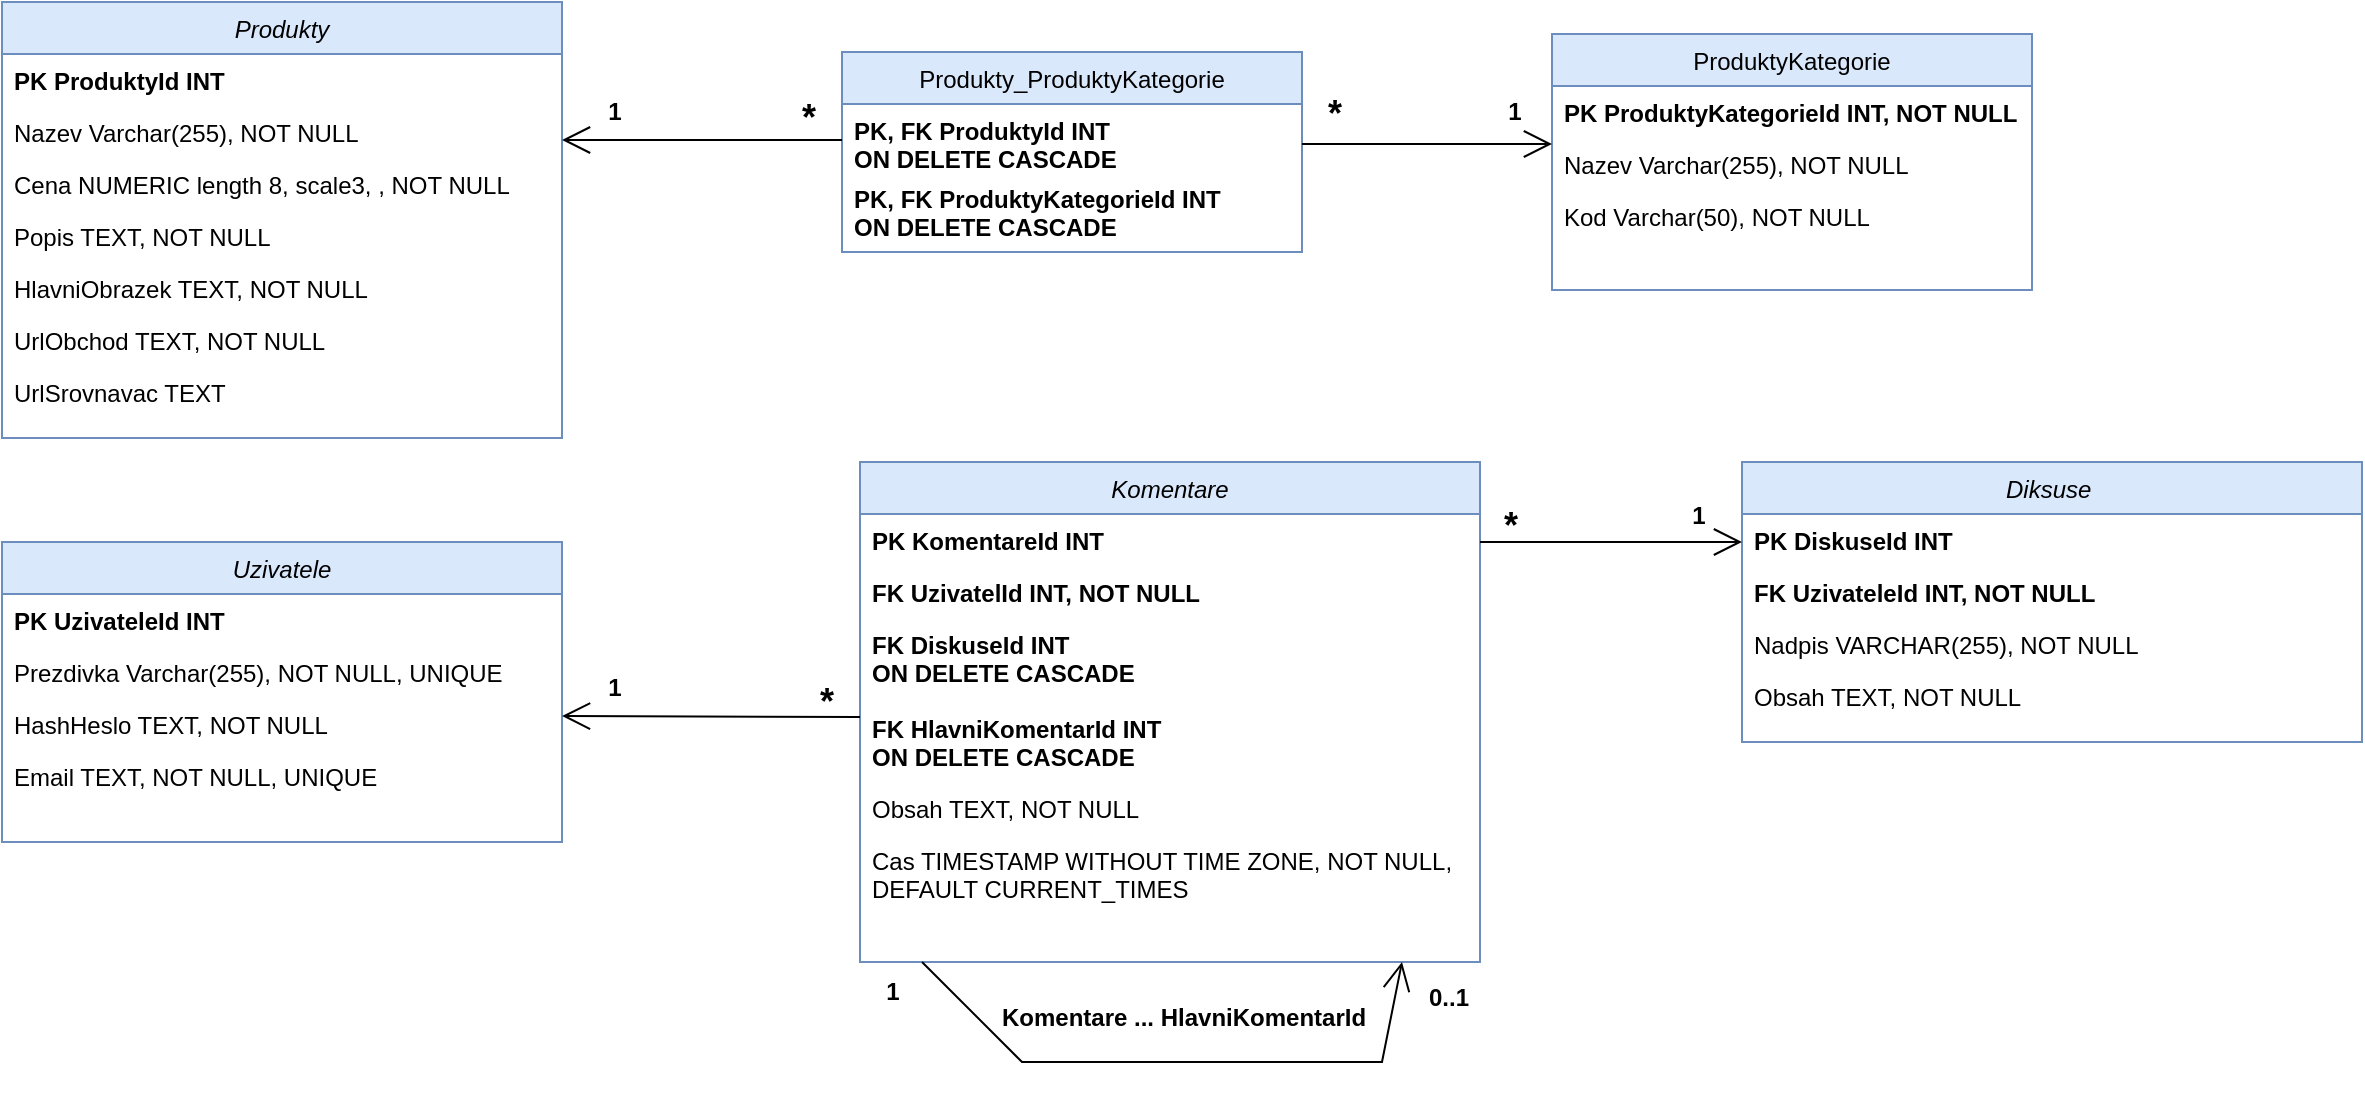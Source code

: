 <mxfile version="24.2.0" type="device">
  <diagram id="C5RBs43oDa-KdzZeNtuy" name="Page-1">
    <mxGraphModel dx="1888" dy="675" grid="1" gridSize="10" guides="1" tooltips="1" connect="1" arrows="1" fold="1" page="1" pageScale="1" pageWidth="827" pageHeight="1169" math="0" shadow="0">
      <root>
        <mxCell id="WIyWlLk6GJQsqaUBKTNV-0" />
        <mxCell id="WIyWlLk6GJQsqaUBKTNV-1" parent="WIyWlLk6GJQsqaUBKTNV-0" />
        <mxCell id="zkfFHV4jXpPFQw0GAbJ--0" value="Produkty" style="swimlane;fontStyle=2;align=center;verticalAlign=top;childLayout=stackLayout;horizontal=1;startSize=26;horizontalStack=0;resizeParent=1;resizeLast=0;collapsible=1;marginBottom=0;rounded=0;shadow=0;strokeWidth=1;fillColor=#dae8fc;strokeColor=#6c8ebf;" parent="WIyWlLk6GJQsqaUBKTNV-1" vertex="1">
          <mxGeometry x="30" y="30" width="280" height="218" as="geometry">
            <mxRectangle x="230" y="140" width="160" height="26" as="alternateBounds" />
          </mxGeometry>
        </mxCell>
        <mxCell id="zkfFHV4jXpPFQw0GAbJ--1" value="PK ProduktyId INT" style="text;align=left;verticalAlign=top;spacingLeft=4;spacingRight=4;overflow=hidden;rotatable=0;points=[[0,0.5],[1,0.5]];portConstraint=eastwest;labelBackgroundColor=none;textShadow=0;labelBorderColor=none;fontStyle=1" parent="zkfFHV4jXpPFQw0GAbJ--0" vertex="1">
          <mxGeometry y="26" width="280" height="26" as="geometry" />
        </mxCell>
        <mxCell id="zkfFHV4jXpPFQw0GAbJ--2" value="Nazev Varchar(255), NOT NULL" style="text;align=left;verticalAlign=top;spacingLeft=4;spacingRight=4;overflow=hidden;rotatable=0;points=[[0,0.5],[1,0.5]];portConstraint=eastwest;rounded=0;shadow=0;html=0;" parent="zkfFHV4jXpPFQw0GAbJ--0" vertex="1">
          <mxGeometry y="52" width="280" height="26" as="geometry" />
        </mxCell>
        <mxCell id="cx0rmFi4kjexfO9NK2w9-9" value="Cena NUMERIC length 8, scale3, , NOT NULL" style="text;align=left;verticalAlign=top;spacingLeft=4;spacingRight=4;overflow=hidden;rotatable=0;points=[[0,0.5],[1,0.5]];portConstraint=eastwest;rounded=0;shadow=0;html=0;" parent="zkfFHV4jXpPFQw0GAbJ--0" vertex="1">
          <mxGeometry y="78" width="280" height="26" as="geometry" />
        </mxCell>
        <mxCell id="cx0rmFi4kjexfO9NK2w9-11" value="Popis TEXT, NOT NULL" style="text;align=left;verticalAlign=top;spacingLeft=4;spacingRight=4;overflow=hidden;rotatable=0;points=[[0,0.5],[1,0.5]];portConstraint=eastwest;rounded=0;shadow=0;html=0;fontStyle=0" parent="zkfFHV4jXpPFQw0GAbJ--0" vertex="1">
          <mxGeometry y="104" width="280" height="26" as="geometry" />
        </mxCell>
        <mxCell id="cx0rmFi4kjexfO9NK2w9-10" value="HlavniObrazek TEXT, NOT NULL" style="text;align=left;verticalAlign=top;spacingLeft=4;spacingRight=4;overflow=hidden;rotatable=0;points=[[0,0.5],[1,0.5]];portConstraint=eastwest;rounded=0;shadow=0;html=0;" parent="zkfFHV4jXpPFQw0GAbJ--0" vertex="1">
          <mxGeometry y="130" width="280" height="26" as="geometry" />
        </mxCell>
        <mxCell id="cx0rmFi4kjexfO9NK2w9-12" value="UrlObchod TEXT, NOT NULL" style="text;align=left;verticalAlign=top;spacingLeft=4;spacingRight=4;overflow=hidden;rotatable=0;points=[[0,0.5],[1,0.5]];portConstraint=eastwest;rounded=0;shadow=0;html=0;" parent="zkfFHV4jXpPFQw0GAbJ--0" vertex="1">
          <mxGeometry y="156" width="280" height="26" as="geometry" />
        </mxCell>
        <mxCell id="zkfFHV4jXpPFQw0GAbJ--3" value="UrlSrovnavac TEXT" style="text;align=left;verticalAlign=top;spacingLeft=4;spacingRight=4;overflow=hidden;rotatable=0;points=[[0,0.5],[1,0.5]];portConstraint=eastwest;rounded=0;shadow=0;html=0;" parent="zkfFHV4jXpPFQw0GAbJ--0" vertex="1">
          <mxGeometry y="182" width="280" height="26" as="geometry" />
        </mxCell>
        <mxCell id="cx0rmFi4kjexfO9NK2w9-15" value="ProduktyKategorie" style="swimlane;fontStyle=0;align=center;verticalAlign=top;childLayout=stackLayout;horizontal=1;startSize=26;horizontalStack=0;resizeParent=1;resizeLast=0;collapsible=1;marginBottom=0;rounded=0;shadow=0;strokeWidth=1;fillColor=#dae8fc;strokeColor=#6c8ebf;" parent="WIyWlLk6GJQsqaUBKTNV-1" vertex="1">
          <mxGeometry x="805" y="46" width="240" height="128" as="geometry">
            <mxRectangle x="460" y="30" width="160" height="26" as="alternateBounds" />
          </mxGeometry>
        </mxCell>
        <mxCell id="cx0rmFi4kjexfO9NK2w9-16" value="PK ProduktyKategorieId INT, NOT NULL" style="text;align=left;verticalAlign=top;spacingLeft=4;spacingRight=4;overflow=hidden;rotatable=0;points=[[0,0.5],[1,0.5]];portConstraint=eastwest;fontStyle=1" parent="cx0rmFi4kjexfO9NK2w9-15" vertex="1">
          <mxGeometry y="26" width="240" height="26" as="geometry" />
        </mxCell>
        <mxCell id="cx0rmFi4kjexfO9NK2w9-17" value="Nazev Varchar(255), NOT NULL" style="text;align=left;verticalAlign=top;spacingLeft=4;spacingRight=4;overflow=hidden;rotatable=0;points=[[0,0.5],[1,0.5]];portConstraint=eastwest;rounded=0;shadow=0;html=0;" parent="cx0rmFi4kjexfO9NK2w9-15" vertex="1">
          <mxGeometry y="52" width="240" height="26" as="geometry" />
        </mxCell>
        <mxCell id="cx0rmFi4kjexfO9NK2w9-18" value="Kod Varchar(50), NOT NULL" style="text;align=left;verticalAlign=top;spacingLeft=4;spacingRight=4;overflow=hidden;rotatable=0;points=[[0,0.5],[1,0.5]];portConstraint=eastwest;rounded=0;shadow=0;html=0;" parent="cx0rmFi4kjexfO9NK2w9-15" vertex="1">
          <mxGeometry y="78" width="240" height="26" as="geometry" />
        </mxCell>
        <mxCell id="cx0rmFi4kjexfO9NK2w9-26" value="Produkty_ProduktyKategorie" style="swimlane;fontStyle=0;align=center;verticalAlign=top;childLayout=stackLayout;horizontal=1;startSize=26;horizontalStack=0;resizeParent=1;resizeLast=0;collapsible=1;marginBottom=0;rounded=0;shadow=0;strokeWidth=1;fillColor=#dae8fc;strokeColor=#6c8ebf;" parent="WIyWlLk6GJQsqaUBKTNV-1" vertex="1">
          <mxGeometry x="450" y="55" width="230" height="100" as="geometry">
            <mxRectangle x="460" y="30" width="160" height="26" as="alternateBounds" />
          </mxGeometry>
        </mxCell>
        <mxCell id="cx0rmFi4kjexfO9NK2w9-27" value="PK, FK ProduktyId INT &#xa;ON DELETE CASCADE" style="text;align=left;verticalAlign=top;spacingLeft=4;spacingRight=4;overflow=hidden;rotatable=0;points=[[0,0.5],[1,0.5]];portConstraint=eastwest;fontStyle=1" parent="cx0rmFi4kjexfO9NK2w9-26" vertex="1">
          <mxGeometry y="26" width="230" height="34" as="geometry" />
        </mxCell>
        <mxCell id="cx0rmFi4kjexfO9NK2w9-28" value="PK, FK ProduktyKategorieId INT&#xa;ON DELETE CASCADE" style="text;align=left;verticalAlign=top;spacingLeft=4;spacingRight=4;overflow=hidden;rotatable=0;points=[[0,0.5],[1,0.5]];portConstraint=eastwest;rounded=0;shadow=0;html=0;fontStyle=1" parent="cx0rmFi4kjexfO9NK2w9-26" vertex="1">
          <mxGeometry y="60" width="230" height="40" as="geometry" />
        </mxCell>
        <mxCell id="cx0rmFi4kjexfO9NK2w9-36" value="&lt;h2&gt;&lt;b&gt;*&lt;/b&gt;&lt;/h2&gt;" style="text;strokeColor=none;align=center;fillColor=none;html=1;verticalAlign=middle;whiteSpace=wrap;rounded=0;" parent="WIyWlLk6GJQsqaUBKTNV-1" vertex="1">
          <mxGeometry x="417" y="73" width="33" height="30" as="geometry" />
        </mxCell>
        <mxCell id="cx0rmFi4kjexfO9NK2w9-37" value="&lt;b&gt;1&lt;/b&gt;" style="text;strokeColor=none;align=center;fillColor=none;html=1;verticalAlign=middle;whiteSpace=wrap;rounded=0;" parent="WIyWlLk6GJQsqaUBKTNV-1" vertex="1">
          <mxGeometry x="320" y="70" width="33" height="30" as="geometry" />
        </mxCell>
        <mxCell id="cx0rmFi4kjexfO9NK2w9-52" value="&lt;b&gt;1&lt;/b&gt;" style="text;strokeColor=none;align=center;fillColor=none;html=1;verticalAlign=middle;whiteSpace=wrap;rounded=0;" parent="WIyWlLk6GJQsqaUBKTNV-1" vertex="1">
          <mxGeometry x="770" y="70" width="33" height="30" as="geometry" />
        </mxCell>
        <mxCell id="cx0rmFi4kjexfO9NK2w9-53" value="&lt;h2&gt;*&lt;/h2&gt;" style="text;strokeColor=none;align=center;fillColor=none;html=1;verticalAlign=middle;whiteSpace=wrap;rounded=0;" parent="WIyWlLk6GJQsqaUBKTNV-1" vertex="1">
          <mxGeometry x="680" y="71" width="33" height="30" as="geometry" />
        </mxCell>
        <mxCell id="cx0rmFi4kjexfO9NK2w9-55" value="Uzivatele" style="swimlane;fontStyle=2;align=center;verticalAlign=top;childLayout=stackLayout;horizontal=1;startSize=26;horizontalStack=0;resizeParent=1;resizeLast=0;collapsible=1;marginBottom=0;rounded=0;shadow=0;strokeWidth=1;fillColor=#dae8fc;strokeColor=#6c8ebf;" parent="WIyWlLk6GJQsqaUBKTNV-1" vertex="1">
          <mxGeometry x="30" y="300" width="280" height="150" as="geometry">
            <mxRectangle x="230" y="140" width="160" height="26" as="alternateBounds" />
          </mxGeometry>
        </mxCell>
        <mxCell id="cx0rmFi4kjexfO9NK2w9-56" value="PK UzivateleId INT" style="text;align=left;verticalAlign=top;spacingLeft=4;spacingRight=4;overflow=hidden;rotatable=0;points=[[0,0.5],[1,0.5]];portConstraint=eastwest;labelBackgroundColor=none;textShadow=0;labelBorderColor=none;fontStyle=1" parent="cx0rmFi4kjexfO9NK2w9-55" vertex="1">
          <mxGeometry y="26" width="280" height="26" as="geometry" />
        </mxCell>
        <mxCell id="cx0rmFi4kjexfO9NK2w9-57" value="Prezdivka Varchar(255), NOT NULL, UNIQUE" style="text;align=left;verticalAlign=top;spacingLeft=4;spacingRight=4;overflow=hidden;rotatable=0;points=[[0,0.5],[1,0.5]];portConstraint=eastwest;rounded=0;shadow=0;html=0;" parent="cx0rmFi4kjexfO9NK2w9-55" vertex="1">
          <mxGeometry y="52" width="280" height="26" as="geometry" />
        </mxCell>
        <mxCell id="cx0rmFi4kjexfO9NK2w9-58" value="HashHeslo TEXT, NOT NULL" style="text;align=left;verticalAlign=top;spacingLeft=4;spacingRight=4;overflow=hidden;rotatable=0;points=[[0,0.5],[1,0.5]];portConstraint=eastwest;rounded=0;shadow=0;html=0;" parent="cx0rmFi4kjexfO9NK2w9-55" vertex="1">
          <mxGeometry y="78" width="280" height="26" as="geometry" />
        </mxCell>
        <mxCell id="cx0rmFi4kjexfO9NK2w9-59" value="Email TEXT, NOT NULL, UNIQUE" style="text;align=left;verticalAlign=top;spacingLeft=4;spacingRight=4;overflow=hidden;rotatable=0;points=[[0,0.5],[1,0.5]];portConstraint=eastwest;rounded=0;shadow=0;html=0;fontStyle=0" parent="cx0rmFi4kjexfO9NK2w9-55" vertex="1">
          <mxGeometry y="104" width="280" height="26" as="geometry" />
        </mxCell>
        <mxCell id="cx0rmFi4kjexfO9NK2w9-63" value="Komentare" style="swimlane;fontStyle=2;align=center;verticalAlign=top;childLayout=stackLayout;horizontal=1;startSize=26;horizontalStack=0;resizeParent=1;resizeLast=0;collapsible=1;marginBottom=0;rounded=0;shadow=0;strokeWidth=1;fillColor=#dae8fc;strokeColor=#6c8ebf;" parent="WIyWlLk6GJQsqaUBKTNV-1" vertex="1">
          <mxGeometry x="459" y="260" width="310" height="250" as="geometry">
            <mxRectangle x="230" y="140" width="160" height="26" as="alternateBounds" />
          </mxGeometry>
        </mxCell>
        <mxCell id="cx0rmFi4kjexfO9NK2w9-64" value="PK KomentareId INT" style="text;align=left;verticalAlign=top;spacingLeft=4;spacingRight=4;overflow=hidden;rotatable=0;points=[[0,0.5],[1,0.5]];portConstraint=eastwest;labelBackgroundColor=none;textShadow=0;labelBorderColor=none;fontStyle=1" parent="cx0rmFi4kjexfO9NK2w9-63" vertex="1">
          <mxGeometry y="26" width="310" height="26" as="geometry" />
        </mxCell>
        <mxCell id="cx0rmFi4kjexfO9NK2w9-66" value="FK UzivatelId INT, NOT NULL" style="text;align=left;verticalAlign=top;spacingLeft=4;spacingRight=4;overflow=hidden;rotatable=0;points=[[0,0.5],[1,0.5]];portConstraint=eastwest;rounded=0;shadow=0;html=0;fontStyle=1" parent="cx0rmFi4kjexfO9NK2w9-63" vertex="1">
          <mxGeometry y="52" width="310" height="26" as="geometry" />
        </mxCell>
        <mxCell id="cx0rmFi4kjexfO9NK2w9-67" value="FK DiskuseId INT&#xa;ON DELETE CASCADE" style="text;align=left;verticalAlign=top;spacingLeft=4;spacingRight=4;overflow=hidden;rotatable=0;points=[[0,0.5],[1,0.5]];portConstraint=eastwest;rounded=0;shadow=0;html=0;fontStyle=1" parent="cx0rmFi4kjexfO9NK2w9-63" vertex="1">
          <mxGeometry y="78" width="310" height="42" as="geometry" />
        </mxCell>
        <mxCell id="cx0rmFi4kjexfO9NK2w9-68" value="FK HlavniKomentarId INT&#xa;ON DELETE CASCADE" style="text;align=left;verticalAlign=top;spacingLeft=4;spacingRight=4;overflow=hidden;rotatable=0;points=[[0,0.5],[1,0.5]];portConstraint=eastwest;rounded=0;shadow=0;html=0;fontStyle=1" parent="cx0rmFi4kjexfO9NK2w9-63" vertex="1">
          <mxGeometry y="120" width="310" height="40" as="geometry" />
        </mxCell>
        <mxCell id="cx0rmFi4kjexfO9NK2w9-72" value="Obsah TEXT, NOT NULL" style="text;align=left;verticalAlign=top;spacingLeft=4;spacingRight=4;overflow=hidden;rotatable=0;points=[[0,0.5],[1,0.5]];portConstraint=eastwest;rounded=0;shadow=0;html=0;fontStyle=0" parent="cx0rmFi4kjexfO9NK2w9-63" vertex="1">
          <mxGeometry y="160" width="310" height="26" as="geometry" />
        </mxCell>
        <mxCell id="cx0rmFi4kjexfO9NK2w9-65" value="Cas TIMESTAMP WITHOUT TIME ZONE, NOT NULL, &#xa;DEFAULT CURRENT_TIMES" style="text;align=left;verticalAlign=top;spacingLeft=4;spacingRight=4;overflow=hidden;rotatable=0;points=[[0,0.5],[1,0.5]];portConstraint=eastwest;rounded=0;shadow=0;html=0;" parent="cx0rmFi4kjexfO9NK2w9-63" vertex="1">
          <mxGeometry y="186" width="310" height="48" as="geometry" />
        </mxCell>
        <mxCell id="cx0rmFi4kjexfO9NK2w9-69" value="" style="endArrow=open;endFill=1;endSize=12;html=1;rounded=0;" parent="WIyWlLk6GJQsqaUBKTNV-1" edge="1">
          <mxGeometry width="160" relative="1" as="geometry">
            <mxPoint x="450" y="99" as="sourcePoint" />
            <mxPoint x="310" y="99" as="targetPoint" />
          </mxGeometry>
        </mxCell>
        <mxCell id="cx0rmFi4kjexfO9NK2w9-70" value="" style="endArrow=open;endFill=1;endSize=12;html=1;rounded=0;entryX=1;entryY=0.5;entryDx=0;entryDy=0;" parent="WIyWlLk6GJQsqaUBKTNV-1" edge="1">
          <mxGeometry width="160" relative="1" as="geometry">
            <mxPoint x="680.0" y="101" as="sourcePoint" />
            <mxPoint x="805" y="101" as="targetPoint" />
          </mxGeometry>
        </mxCell>
        <mxCell id="cx0rmFi4kjexfO9NK2w9-73" value="" style="endArrow=open;endFill=1;endSize=12;html=1;rounded=0;exitX=1;exitY=0.75;exitDx=0;exitDy=0;" parent="WIyWlLk6GJQsqaUBKTNV-1" source="cx0rmFi4kjexfO9NK2w9-75" edge="1">
          <mxGeometry width="160" relative="1" as="geometry">
            <mxPoint x="458" y="382.0" as="sourcePoint" />
            <mxPoint x="310" y="387" as="targetPoint" />
          </mxGeometry>
        </mxCell>
        <mxCell id="cx0rmFi4kjexfO9NK2w9-80" value="" style="endArrow=open;endFill=1;endSize=12;html=1;rounded=0;" parent="WIyWlLk6GJQsqaUBKTNV-1" edge="1">
          <mxGeometry width="160" relative="1" as="geometry">
            <mxPoint x="490" y="510" as="sourcePoint" />
            <mxPoint x="730" y="510" as="targetPoint" />
            <Array as="points">
              <mxPoint x="540" y="560" />
              <mxPoint x="720" y="560" />
            </Array>
          </mxGeometry>
        </mxCell>
        <mxCell id="cx0rmFi4kjexfO9NK2w9-74" value="&lt;b&gt;1&lt;/b&gt;" style="text;strokeColor=none;align=center;fillColor=none;html=1;verticalAlign=middle;whiteSpace=wrap;rounded=0;" parent="WIyWlLk6GJQsqaUBKTNV-1" vertex="1">
          <mxGeometry x="320" y="358" width="33" height="30" as="geometry" />
        </mxCell>
        <mxCell id="cx0rmFi4kjexfO9NK2w9-75" value="&lt;h2&gt;&lt;b&gt;*&lt;/b&gt;&lt;/h2&gt;" style="text;strokeColor=none;align=center;fillColor=none;html=1;verticalAlign=middle;whiteSpace=wrap;rounded=0;" parent="WIyWlLk6GJQsqaUBKTNV-1" vertex="1">
          <mxGeometry x="426" y="365" width="33" height="30" as="geometry" />
        </mxCell>
        <mxCell id="cx0rmFi4kjexfO9NK2w9-81" value="&lt;b&gt;Komentare ... HlavniKomentarId&lt;/b&gt;" style="text;strokeColor=none;align=left;fillColor=none;html=1;verticalAlign=middle;whiteSpace=wrap;rounded=0;" parent="WIyWlLk6GJQsqaUBKTNV-1" vertex="1">
          <mxGeometry x="528" y="523" width="230" height="30" as="geometry" />
        </mxCell>
        <mxCell id="cx0rmFi4kjexfO9NK2w9-82" value="&lt;b&gt;0..1&lt;/b&gt;" style="text;strokeColor=none;align=center;fillColor=none;html=1;verticalAlign=middle;whiteSpace=wrap;rounded=0;" parent="WIyWlLk6GJQsqaUBKTNV-1" vertex="1">
          <mxGeometry x="737" y="513" width="33" height="30" as="geometry" />
        </mxCell>
        <mxCell id="cx0rmFi4kjexfO9NK2w9-83" value="&lt;b&gt;1&lt;/b&gt;" style="text;strokeColor=none;align=center;fillColor=none;html=1;verticalAlign=middle;whiteSpace=wrap;rounded=0;" parent="WIyWlLk6GJQsqaUBKTNV-1" vertex="1">
          <mxGeometry x="459" y="510" width="33" height="30" as="geometry" />
        </mxCell>
        <mxCell id="cx0rmFi4kjexfO9NK2w9-86" value="Diksuse " style="swimlane;fontStyle=2;align=center;verticalAlign=top;childLayout=stackLayout;horizontal=1;startSize=26;horizontalStack=0;resizeParent=1;resizeLast=0;collapsible=1;marginBottom=0;rounded=0;shadow=0;strokeWidth=1;fillColor=#dae8fc;strokeColor=#6c8ebf;" parent="WIyWlLk6GJQsqaUBKTNV-1" vertex="1">
          <mxGeometry x="900" y="260" width="310" height="140" as="geometry">
            <mxRectangle x="230" y="140" width="160" height="26" as="alternateBounds" />
          </mxGeometry>
        </mxCell>
        <mxCell id="cx0rmFi4kjexfO9NK2w9-87" value="PK DiskuseId INT" style="text;align=left;verticalAlign=top;spacingLeft=4;spacingRight=4;overflow=hidden;rotatable=0;points=[[0,0.5],[1,0.5]];portConstraint=eastwest;labelBackgroundColor=none;textShadow=0;labelBorderColor=none;fontStyle=1" parent="cx0rmFi4kjexfO9NK2w9-86" vertex="1">
          <mxGeometry y="26" width="310" height="26" as="geometry" />
        </mxCell>
        <mxCell id="BRijBKlcJTFKuezT-q69-0" value="FK UzivateleId INT, NOT NULL" style="text;align=left;verticalAlign=top;spacingLeft=4;spacingRight=4;overflow=hidden;rotatable=0;points=[[0,0.5],[1,0.5]];portConstraint=eastwest;rounded=0;shadow=0;html=0;fontStyle=1" vertex="1" parent="cx0rmFi4kjexfO9NK2w9-86">
          <mxGeometry y="52" width="310" height="26" as="geometry" />
        </mxCell>
        <mxCell id="cx0rmFi4kjexfO9NK2w9-88" value="Nadpis VARCHAR(255), NOT NULL" style="text;align=left;verticalAlign=top;spacingLeft=4;spacingRight=4;overflow=hidden;rotatable=0;points=[[0,0.5],[1,0.5]];portConstraint=eastwest;rounded=0;shadow=0;html=0;fontStyle=0" parent="cx0rmFi4kjexfO9NK2w9-86" vertex="1">
          <mxGeometry y="78" width="310" height="26" as="geometry" />
        </mxCell>
        <mxCell id="cx0rmFi4kjexfO9NK2w9-89" value="Obsah TEXT, NOT NULL" style="text;align=left;verticalAlign=top;spacingLeft=4;spacingRight=4;overflow=hidden;rotatable=0;points=[[0,0.5],[1,0.5]];portConstraint=eastwest;rounded=0;shadow=0;html=0;fontStyle=0" parent="cx0rmFi4kjexfO9NK2w9-86" vertex="1">
          <mxGeometry y="104" width="310" height="26" as="geometry" />
        </mxCell>
        <mxCell id="cx0rmFi4kjexfO9NK2w9-93" value="" style="endArrow=open;endFill=1;endSize=12;html=1;rounded=0;" parent="WIyWlLk6GJQsqaUBKTNV-1" edge="1">
          <mxGeometry width="160" relative="1" as="geometry">
            <mxPoint x="769" y="300" as="sourcePoint" />
            <mxPoint x="900" y="300" as="targetPoint" />
          </mxGeometry>
        </mxCell>
        <mxCell id="cx0rmFi4kjexfO9NK2w9-94" value="&lt;b&gt;1&lt;/b&gt;" style="text;strokeColor=none;align=center;fillColor=none;html=1;verticalAlign=middle;whiteSpace=wrap;rounded=0;" parent="WIyWlLk6GJQsqaUBKTNV-1" vertex="1">
          <mxGeometry x="862" y="272" width="33" height="30" as="geometry" />
        </mxCell>
        <mxCell id="cx0rmFi4kjexfO9NK2w9-95" value="&lt;h2&gt;*&lt;/h2&gt;" style="text;strokeColor=none;align=center;fillColor=none;html=1;verticalAlign=middle;whiteSpace=wrap;rounded=0;" parent="WIyWlLk6GJQsqaUBKTNV-1" vertex="1">
          <mxGeometry x="768" y="282" width="33" height="20" as="geometry" />
        </mxCell>
      </root>
    </mxGraphModel>
  </diagram>
</mxfile>
